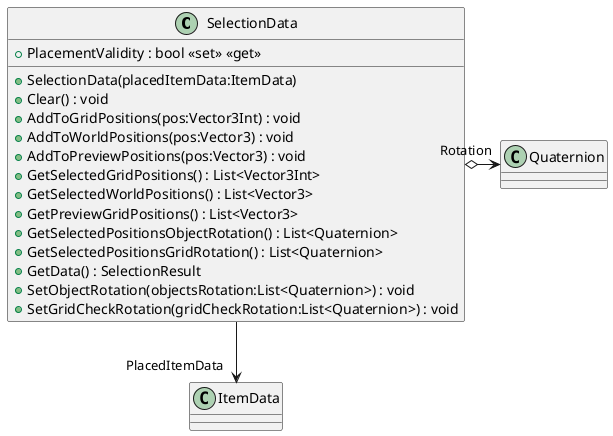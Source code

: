 @startuml
class SelectionData {
    + PlacementValidity : bool <<set>> <<get>>
    + SelectionData(placedItemData:ItemData)
    + Clear() : void
    + AddToGridPositions(pos:Vector3Int) : void
    + AddToWorldPositions(pos:Vector3) : void
    + AddToPreviewPositions(pos:Vector3) : void
    + GetSelectedGridPositions() : List<Vector3Int>
    + GetSelectedWorldPositions() : List<Vector3>
    + GetPreviewGridPositions() : List<Vector3>
    + GetSelectedPositionsObjectRotation() : List<Quaternion>
    + GetSelectedPositionsGridRotation() : List<Quaternion>
    + GetData() : SelectionResult
    + SetObjectRotation(objectsRotation:List<Quaternion>) : void
    + SetGridCheckRotation(gridCheckRotation:List<Quaternion>) : void
}
SelectionData --> "PlacedItemData" ItemData
SelectionData o-> "Rotation" Quaternion
@enduml
